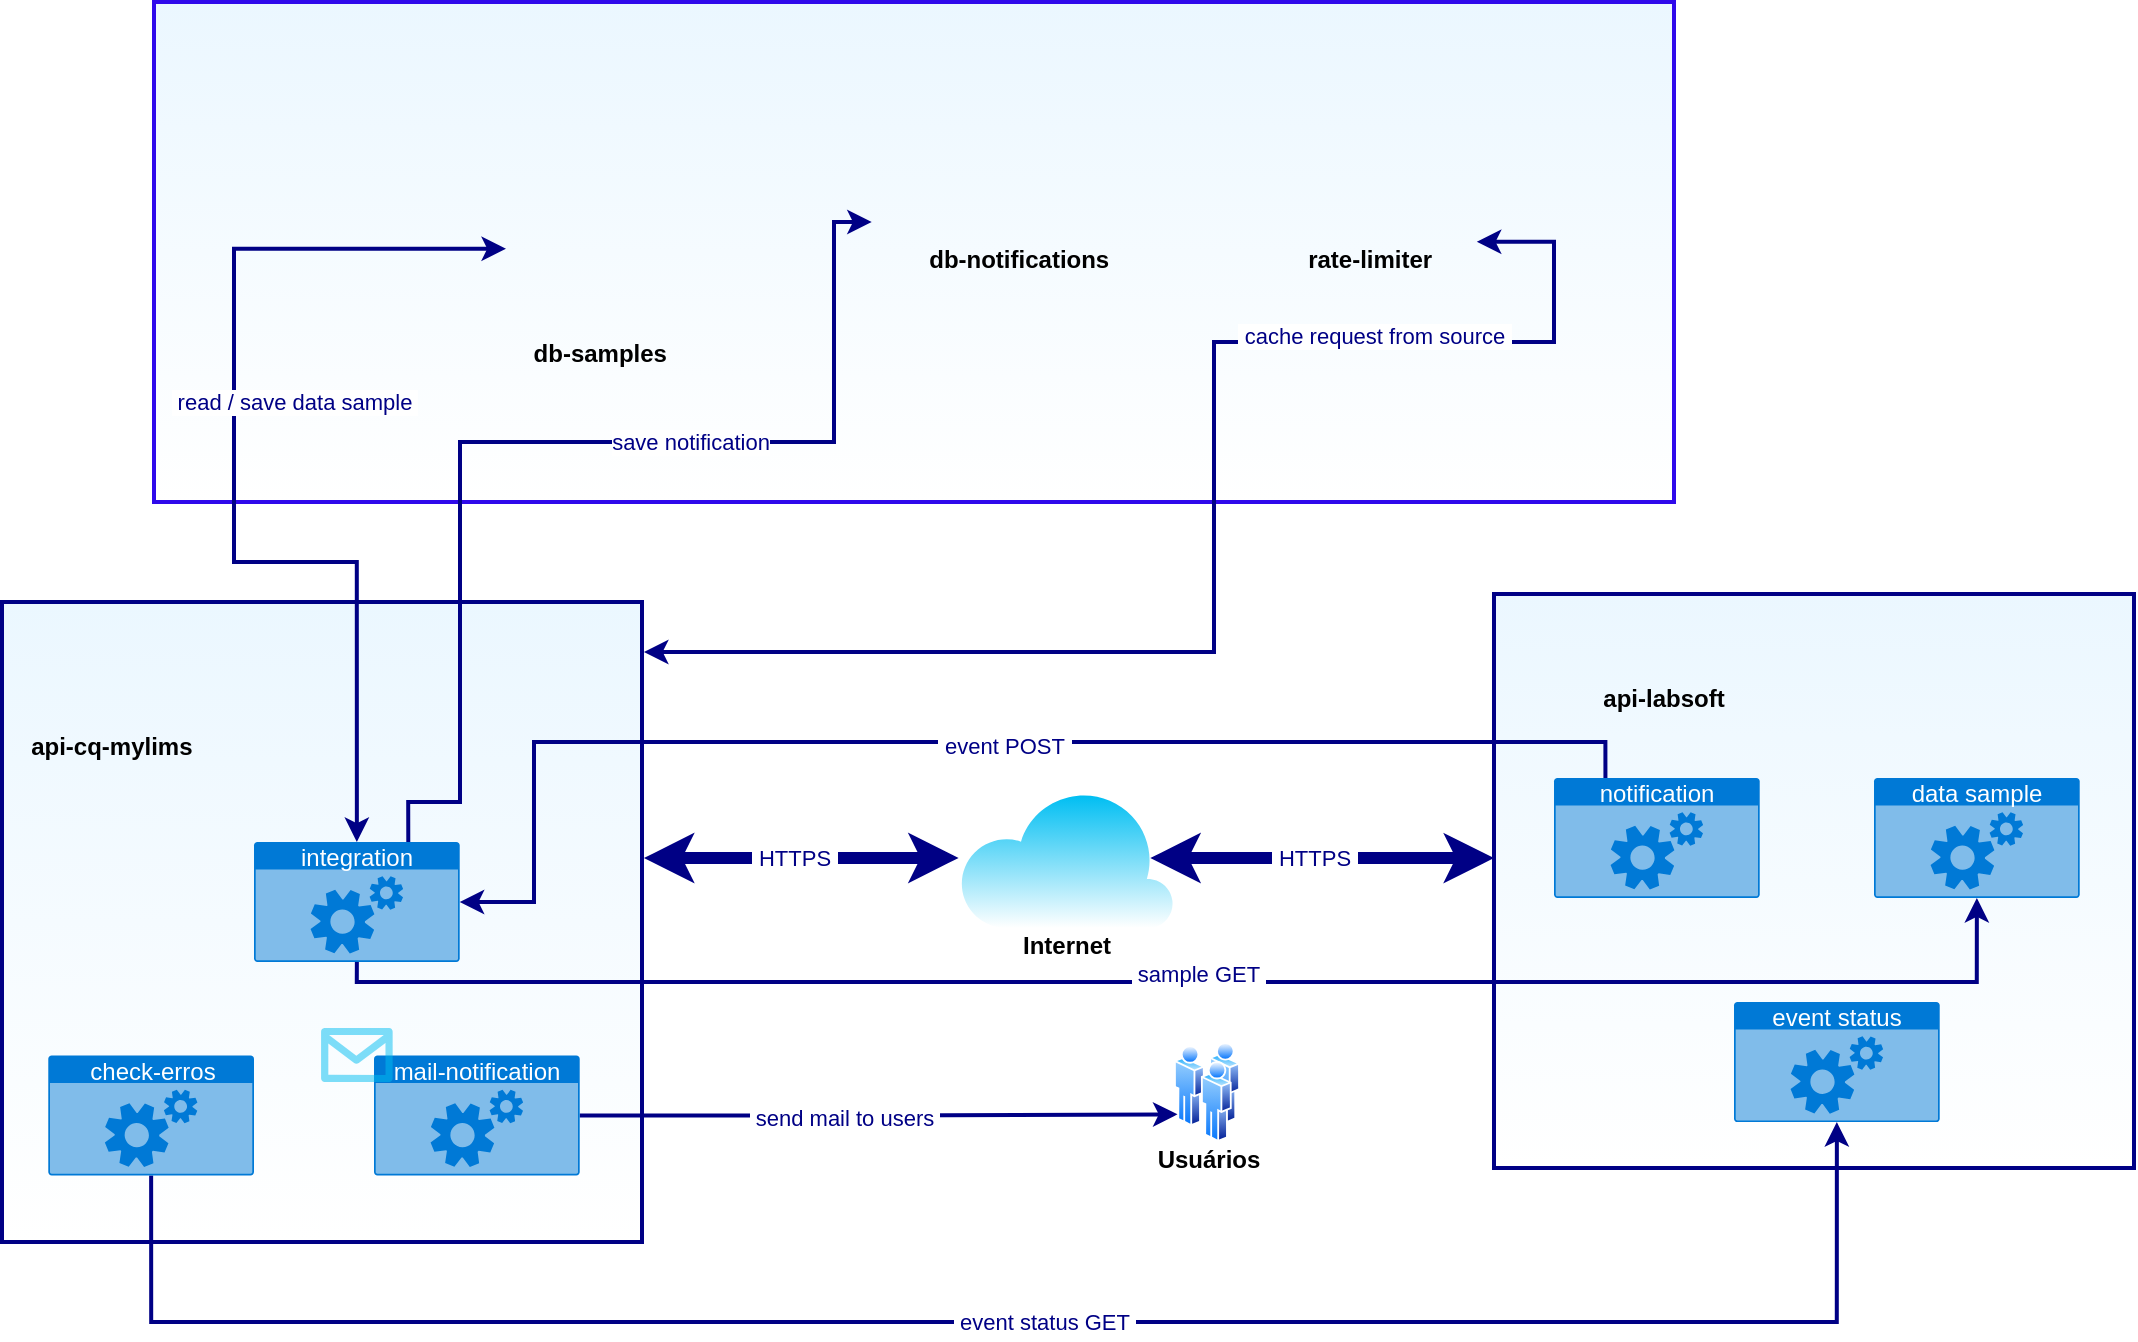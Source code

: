 <mxfile version="14.6.12" type="device"><diagram id="O_Laf75etQCbmJ4V5FzV" name="Page-1"><mxGraphModel dx="981" dy="548" grid="1" gridSize="10" guides="1" tooltips="1" connect="1" arrows="1" fold="1" page="1" pageScale="1" pageWidth="1169" pageHeight="827" math="0" shadow="0"><root><mxCell id="0"/><mxCell id="1" parent="0"/><mxCell id="68gla2ga31Alo89ZYong-19" value="" style="rounded=0;whiteSpace=wrap;html=1;strokeColor=#000085;strokeWidth=2;fillColor=#EBF7FF;gradientColor=#ffffff;" vertex="1" parent="1"><mxGeometry x="780" y="386" width="320" height="287" as="geometry"/></mxCell><mxCell id="68gla2ga31Alo89ZYong-18" value="" style="rounded=0;whiteSpace=wrap;html=1;strokeColor=#000085;strokeWidth=2;fillColor=#EBF7FF;gradientColor=#ffffff;" vertex="1" parent="1"><mxGeometry x="34" y="390" width="320" height="320" as="geometry"/></mxCell><mxCell id="68gla2ga31Alo89ZYong-16" value="" style="rounded=0;whiteSpace=wrap;html=1;strokeWidth=2;labelBackgroundColor=none;strokeColor=#2F09EB;fillColor=#EBF7FF;gradientColor=#ffffff;" vertex="1" parent="1"><mxGeometry x="110" y="90" width="760" height="250" as="geometry"/></mxCell><mxCell id="68gla2ga31Alo89ZYong-1" value="db-samples" style="shape=image;verticalLabelPosition=bottom;labelBackgroundColor=none;verticalAlign=top;aspect=fixed;imageAspect=0;image=https://d1.awsstatic.com/rdsImages/postgresql_logo.6de4615badd99412268bc6aa8fc958a0f403dd41.png;fontStyle=1;spacingTop=-5;" vertex="1" parent="1"><mxGeometry x="286" y="170" width="94.29" height="86.75" as="geometry"/></mxCell><mxCell id="68gla2ga31Alo89ZYong-14" style="edgeStyle=orthogonalEdgeStyle;orthogonalLoop=1;jettySize=auto;html=1;startArrow=classic;startFill=1;exitX=1.003;exitY=0.4;exitDx=0;exitDy=0;exitPerimeter=0;strokeColor=#000085;strokeWidth=6;rounded=0;jumpStyle=arc;" edge="1" parent="1" source="68gla2ga31Alo89ZYong-18" target="68gla2ga31Alo89ZYong-27"><mxGeometry relative="1" as="geometry"><mxPoint x="520" y="430" as="sourcePoint"/><mxPoint x="531" y="518" as="targetPoint"/></mxGeometry></mxCell><mxCell id="68gla2ga31Alo89ZYong-48" value="&amp;nbsp;HTTPS&amp;nbsp;" style="edgeLabel;html=1;align=center;verticalAlign=middle;resizable=0;points=[];fontColor=#000085;" vertex="1" connectable="0" parent="68gla2ga31Alo89ZYong-14"><mxGeometry x="0.297" relative="1" as="geometry"><mxPoint x="-27" as="offset"/></mxGeometry></mxCell><mxCell id="68gla2ga31Alo89ZYong-2" value="api-cq-mylims" style="shape=image;verticalLabelPosition=bottom;labelBackgroundColor=none;verticalAlign=top;aspect=fixed;imageAspect=0;image=https://upload.wikimedia.org/wikipedia/commons/thumb/d/d9/Node.js_logo.svg/1200px-Node.js_logo.svg.png;fontStyle=1;spacingTop=-5;" vertex="1" parent="1"><mxGeometry x="39.88" y="393.66" width="98.12" height="60" as="geometry"/></mxCell><mxCell id="68gla2ga31Alo89ZYong-3" value="db-notifications" style="shape=image;verticalLabelPosition=bottom;labelBackgroundColor=none;verticalAlign=top;aspect=fixed;imageAspect=0;image=https://webassets.mongodb.com/_com_assets/cms/mongodb_logo1-76twgcu2dm.png;fontStyle=1;spacingTop=-5;" vertex="1" parent="1"><mxGeometry x="468.86" y="170" width="147.52" height="40" as="geometry"/></mxCell><mxCell id="68gla2ga31Alo89ZYong-4" value="" style="shape=image;verticalLabelPosition=bottom;labelBackgroundColor=#ffffff;verticalAlign=top;aspect=fixed;imageAspect=0;image=https://miro.medium.com/max/336/0*rmv6pZTW2hfP2XYd.png;" vertex="1" parent="1"><mxGeometry x="110" y="90" width="93.66" height="80" as="geometry"/></mxCell><mxCell id="68gla2ga31Alo89ZYong-37" style="edgeStyle=orthogonalEdgeStyle;rounded=0;orthogonalLoop=1;jettySize=auto;html=1;entryX=1.003;entryY=0.078;entryDx=0;entryDy=0;entryPerimeter=0;startArrow=classic;startFill=1;strokeColor=#000085;strokeWidth=2;exitX=0.946;exitY=0.998;exitDx=0;exitDy=0;exitPerimeter=0;" edge="1" parent="1" source="68gla2ga31Alo89ZYong-6" target="68gla2ga31Alo89ZYong-18"><mxGeometry relative="1" as="geometry"><Array as="points"><mxPoint x="810" y="210"/><mxPoint x="810" y="260"/><mxPoint x="640" y="260"/><mxPoint x="640" y="415"/></Array></mxGeometry></mxCell><mxCell id="68gla2ga31Alo89ZYong-44" value="&amp;nbsp;cache request from source&amp;nbsp;" style="edgeLabel;html=1;align=center;verticalAlign=middle;resizable=0;points=[];fontColor=#000085;labelBackgroundColor=#ffffff;" vertex="1" connectable="0" parent="68gla2ga31Alo89ZYong-37"><mxGeometry x="0.088" relative="1" as="geometry"><mxPoint x="80" y="-125" as="offset"/></mxGeometry></mxCell><mxCell id="68gla2ga31Alo89ZYong-6" value="rate-limiter" style="shape=image;verticalLabelPosition=bottom;labelBackgroundColor=none;verticalAlign=top;aspect=fixed;imageAspect=0;image=https://upload.wikimedia.org/wikipedia/commons/thumb/6/6b/Redis_Logo.svg/1280px-Redis_Logo.svg.png;spacingTop=-5;fontStyle=1" vertex="1" parent="1"><mxGeometry x="658.31" y="170" width="119.55" height="40" as="geometry"/></mxCell><mxCell id="68gla2ga31Alo89ZYong-8" value="api-labsoft" style="shape=image;verticalLabelPosition=bottom;labelBackgroundColor=none;verticalAlign=top;aspect=fixed;imageAspect=0;image=https://mylims.net/wp-content/uploads/logo-mylims.svg;spacingTop=-5;fontStyle=1" vertex="1" parent="1"><mxGeometry x="785" y="387" width="160" height="42.66" as="geometry"/></mxCell><mxCell id="68gla2ga31Alo89ZYong-15" style="edgeStyle=orthogonalEdgeStyle;rounded=0;orthogonalLoop=1;jettySize=auto;html=1;entryX=0;entryY=0.46;entryDx=0;entryDy=0;startArrow=classic;startFill=1;entryPerimeter=0;exitX=0.89;exitY=0.5;exitDx=0;exitDy=0;exitPerimeter=0;strokeColor=#000085;strokeWidth=6;" edge="1" parent="1" source="68gla2ga31Alo89ZYong-27" target="68gla2ga31Alo89ZYong-19"><mxGeometry relative="1" as="geometry"><mxPoint x="611" y="518" as="sourcePoint"/></mxGeometry></mxCell><mxCell id="68gla2ga31Alo89ZYong-47" value="&amp;nbsp;HTTPS&amp;nbsp;" style="edgeLabel;html=1;align=center;verticalAlign=middle;resizable=0;points=[];fontColor=#000085;" vertex="1" connectable="0" parent="68gla2ga31Alo89ZYong-15"><mxGeometry x="-0.164" y="-2" relative="1" as="geometry"><mxPoint x="10" y="-2" as="offset"/></mxGeometry></mxCell><mxCell id="68gla2ga31Alo89ZYong-17" value="Usuários" style="aspect=fixed;perimeter=ellipsePerimeter;html=1;align=center;shadow=0;dashed=0;spacingTop=-5;image;image=img/lib/active_directory/users.svg;fillColor=none;fontStyle=1" vertex="1" parent="1"><mxGeometry x="620" y="610" width="33" height="50" as="geometry"/></mxCell><mxCell id="68gla2ga31Alo89ZYong-28" style="edgeStyle=orthogonalEdgeStyle;rounded=0;orthogonalLoop=1;jettySize=auto;html=1;exitX=0.5;exitY=0;exitDx=0;exitDy=0;exitPerimeter=0;startArrow=classic;startFill=1;strokeColor=#000085;strokeWidth=2;entryX=0;entryY=0.5;entryDx=0;entryDy=0;" edge="1" parent="1" source="68gla2ga31Alo89ZYong-20" target="68gla2ga31Alo89ZYong-1"><mxGeometry relative="1" as="geometry"><Array as="points"><mxPoint x="211" y="370"/><mxPoint x="150" y="370"/><mxPoint x="150" y="213"/></Array></mxGeometry></mxCell><mxCell id="68gla2ga31Alo89ZYong-41" value="&amp;nbsp;read / save data sample&amp;nbsp;" style="edgeLabel;html=1;align=center;verticalAlign=middle;resizable=0;points=[];fontColor=#000085;" vertex="1" connectable="0" parent="68gla2ga31Alo89ZYong-28"><mxGeometry x="0.022" y="-1" relative="1" as="geometry"><mxPoint x="29" y="-29" as="offset"/></mxGeometry></mxCell><mxCell id="68gla2ga31Alo89ZYong-29" style="edgeStyle=orthogonalEdgeStyle;rounded=0;orthogonalLoop=1;jettySize=auto;html=1;exitX=0.75;exitY=0;exitDx=0;exitDy=0;exitPerimeter=0;startArrow=none;startFill=0;strokeColor=#000085;strokeWidth=2;entryX=0;entryY=0.75;entryDx=0;entryDy=0;" edge="1" parent="1" source="68gla2ga31Alo89ZYong-20" target="68gla2ga31Alo89ZYong-3"><mxGeometry relative="1" as="geometry"><Array as="points"><mxPoint x="237" y="490"/><mxPoint x="263" y="490"/><mxPoint x="263" y="310"/><mxPoint x="450" y="310"/><mxPoint x="450" y="200"/></Array></mxGeometry></mxCell><mxCell id="68gla2ga31Alo89ZYong-40" value="save notification" style="edgeLabel;html=1;align=center;verticalAlign=middle;resizable=0;points=[];fontColor=#000085;" vertex="1" connectable="0" parent="68gla2ga31Alo89ZYong-29"><mxGeometry x="-0.076" y="-1" relative="1" as="geometry"><mxPoint x="90" y="-1" as="offset"/></mxGeometry></mxCell><mxCell id="68gla2ga31Alo89ZYong-32" style="edgeStyle=orthogonalEdgeStyle;rounded=0;orthogonalLoop=1;jettySize=auto;html=1;exitX=0.5;exitY=1;exitDx=0;exitDy=0;exitPerimeter=0;entryX=0.5;entryY=1;entryDx=0;entryDy=0;entryPerimeter=0;startArrow=none;startFill=0;strokeColor=#000085;strokeWidth=2;" edge="1" parent="1" source="68gla2ga31Alo89ZYong-20" target="68gla2ga31Alo89ZYong-25"><mxGeometry relative="1" as="geometry"><Array as="points"><mxPoint x="211" y="580"/><mxPoint x="1021" y="580"/></Array></mxGeometry></mxCell><mxCell id="68gla2ga31Alo89ZYong-39" value="&amp;nbsp;sample GET&amp;nbsp;" style="edgeLabel;html=1;align=center;verticalAlign=middle;resizable=0;points=[];fontColor=#000085;" vertex="1" connectable="0" parent="68gla2ga31Alo89ZYong-32"><mxGeometry x="-0.001" y="4" relative="1" as="geometry"><mxPoint as="offset"/></mxGeometry></mxCell><mxCell id="68gla2ga31Alo89ZYong-20" value="integration" style="html=1;strokeColor=none;fillColor=#0079D6;labelPosition=center;verticalLabelPosition=middle;verticalAlign=top;align=center;fontSize=12;outlineConnect=0;spacingTop=-6;fontColor=#FFFFFF;shape=mxgraph.sitemap.services;" vertex="1" parent="1"><mxGeometry x="160" y="510" width="102.86" height="60" as="geometry"/></mxCell><mxCell id="68gla2ga31Alo89ZYong-30" style="edgeStyle=orthogonalEdgeStyle;rounded=0;orthogonalLoop=1;jettySize=auto;html=1;exitX=0.5;exitY=1;exitDx=0;exitDy=0;exitPerimeter=0;entryX=0.5;entryY=1;entryDx=0;entryDy=0;entryPerimeter=0;startArrow=none;startFill=0;strokeColor=#000085;strokeWidth=2;" edge="1" parent="1" source="68gla2ga31Alo89ZYong-21" target="68gla2ga31Alo89ZYong-26"><mxGeometry relative="1" as="geometry"><Array as="points"><mxPoint x="109" y="750"/><mxPoint x="951" y="750"/></Array></mxGeometry></mxCell><mxCell id="68gla2ga31Alo89ZYong-42" value="&amp;nbsp;event status GET&amp;nbsp;" style="edgeLabel;html=1;align=center;verticalAlign=middle;resizable=0;points=[];fontColor=#000085;" vertex="1" connectable="0" parent="68gla2ga31Alo89ZYong-30"><mxGeometry x="-0.161" relative="1" as="geometry"><mxPoint x="93" as="offset"/></mxGeometry></mxCell><mxCell id="68gla2ga31Alo89ZYong-21" value="check-erros" style="html=1;strokeColor=none;fillColor=#0079D6;labelPosition=center;verticalLabelPosition=middle;verticalAlign=top;align=center;fontSize=12;outlineConnect=0;spacingTop=-6;fontColor=#FFFFFF;shape=mxgraph.sitemap.services;" vertex="1" parent="1"><mxGeometry x="57.14" y="616.75" width="102.86" height="60" as="geometry"/></mxCell><mxCell id="68gla2ga31Alo89ZYong-31" style="edgeStyle=orthogonalEdgeStyle;rounded=0;orthogonalLoop=1;jettySize=auto;html=1;exitX=1;exitY=0.5;exitDx=0;exitDy=0;exitPerimeter=0;entryX=0;entryY=0.75;entryDx=0;entryDy=0;startArrow=none;startFill=0;strokeColor=#000085;strokeWidth=2;" edge="1" parent="1" source="68gla2ga31Alo89ZYong-23" target="68gla2ga31Alo89ZYong-17"><mxGeometry relative="1" as="geometry"/></mxCell><mxCell id="68gla2ga31Alo89ZYong-43" value="&amp;nbsp;send mail to users&amp;nbsp;" style="edgeLabel;html=1;align=center;verticalAlign=middle;resizable=0;points=[];fontColor=#000085;" vertex="1" connectable="0" parent="68gla2ga31Alo89ZYong-31"><mxGeometry x="-0.118" y="-1" relative="1" as="geometry"><mxPoint as="offset"/></mxGeometry></mxCell><mxCell id="68gla2ga31Alo89ZYong-23" value="mail-notification" style="html=1;strokeColor=none;fillColor=#0079D6;labelPosition=center;verticalLabelPosition=middle;verticalAlign=top;align=center;fontSize=12;outlineConnect=0;spacingTop=-6;fontColor=#FFFFFF;shape=mxgraph.sitemap.services;" vertex="1" parent="1"><mxGeometry x="220" y="616.75" width="102.86" height="60" as="geometry"/></mxCell><mxCell id="68gla2ga31Alo89ZYong-33" style="edgeStyle=orthogonalEdgeStyle;rounded=0;orthogonalLoop=1;jettySize=auto;html=1;exitX=0.25;exitY=0;exitDx=0;exitDy=0;exitPerimeter=0;entryX=1;entryY=0.5;entryDx=0;entryDy=0;entryPerimeter=0;startArrow=none;startFill=0;strokeColor=#000085;strokeWidth=2;" edge="1" parent="1" source="68gla2ga31Alo89ZYong-24" target="68gla2ga31Alo89ZYong-20"><mxGeometry relative="1" as="geometry"><Array as="points"><mxPoint x="836" y="460"/><mxPoint x="300" y="460"/><mxPoint x="300" y="540"/></Array></mxGeometry></mxCell><mxCell id="68gla2ga31Alo89ZYong-38" value="&amp;nbsp;event POST&amp;nbsp;" style="edgeLabel;html=1;align=center;verticalAlign=middle;resizable=0;points=[];fontColor=#000085;" vertex="1" connectable="0" parent="68gla2ga31Alo89ZYong-33"><mxGeometry x="-0.05" y="2" relative="1" as="geometry"><mxPoint as="offset"/></mxGeometry></mxCell><mxCell id="68gla2ga31Alo89ZYong-24" value="notification" style="html=1;strokeColor=none;fillColor=#0079D6;labelPosition=center;verticalLabelPosition=middle;verticalAlign=top;align=center;fontSize=12;outlineConnect=0;spacingTop=-6;fontColor=#FFFFFF;shape=mxgraph.sitemap.services;" vertex="1" parent="1"><mxGeometry x="810" y="478" width="102.86" height="60" as="geometry"/></mxCell><mxCell id="68gla2ga31Alo89ZYong-25" value="data sample" style="html=1;strokeColor=none;fillColor=#0079D6;labelPosition=center;verticalLabelPosition=middle;verticalAlign=top;align=center;fontSize=12;outlineConnect=0;spacingTop=-6;fontColor=#FFFFFF;shape=mxgraph.sitemap.services;" vertex="1" parent="1"><mxGeometry x="970" y="478" width="102.86" height="60" as="geometry"/></mxCell><mxCell id="68gla2ga31Alo89ZYong-26" value="event status" style="html=1;strokeColor=none;fillColor=#0079D6;labelPosition=center;verticalLabelPosition=middle;verticalAlign=top;align=center;fontSize=12;outlineConnect=0;spacingTop=-6;fontColor=#FFFFFF;shape=mxgraph.sitemap.services;" vertex="1" parent="1"><mxGeometry x="900" y="590.06" width="102.86" height="60" as="geometry"/></mxCell><mxCell id="68gla2ga31Alo89ZYong-27" value="Internet" style="verticalLabelPosition=bottom;html=1;verticalAlign=top;align=center;strokeColor=none;fillColor=#00BEF2;shape=mxgraph.azure.cloud;gradientColor=#ffffff;fontStyle=1;spacingTop=-5;" vertex="1" parent="1"><mxGeometry x="512.31" y="483" width="107.69" height="70" as="geometry"/></mxCell><mxCell id="68gla2ga31Alo89ZYong-13" value="" style="shape=image;html=1;verticalAlign=top;verticalLabelPosition=bottom;labelBackgroundColor=#ffffff;imageAspect=0;aspect=fixed;image=https://cdn0.iconfinder.com/data/icons/business-collection-2027/60/time-passing-128.png;fontColor=#000085;" vertex="1" parent="1"><mxGeometry x="41.88" y="590.06" width="39.88" height="39.88" as="geometry"/></mxCell><mxCell id="68gla2ga31Alo89ZYong-12" value="" style="verticalLabelPosition=bottom;html=1;verticalAlign=top;align=center;strokeColor=none;fillColor=#00BEF2;shape=mxgraph.azure.message;pointerEvents=1;" vertex="1" parent="1"><mxGeometry x="193.43" y="602.94" width="36" height="27" as="geometry"/></mxCell></root></mxGraphModel></diagram></mxfile>